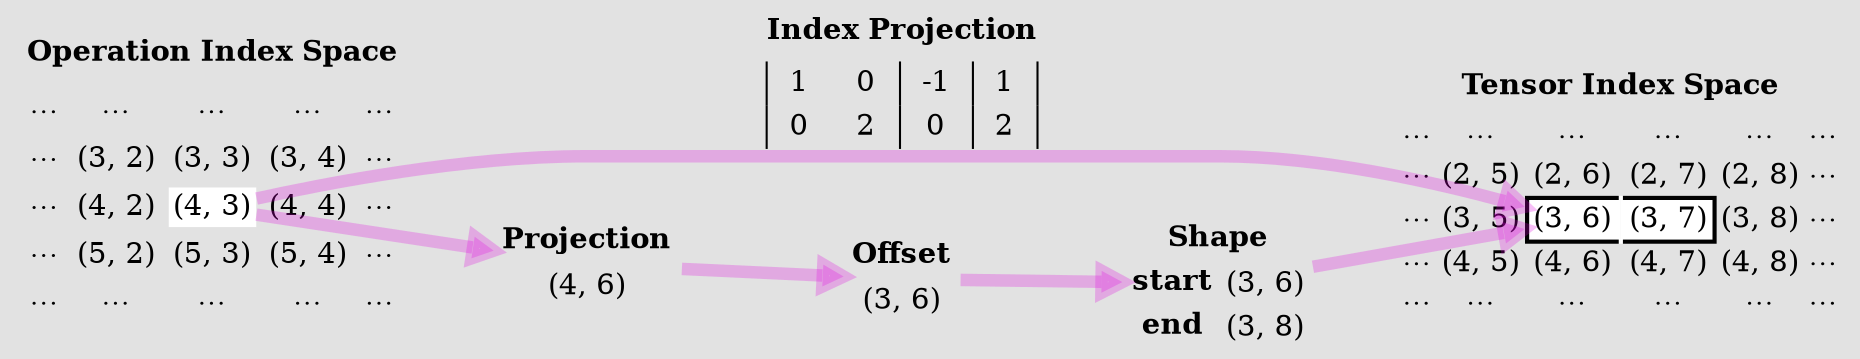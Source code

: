 digraph G {
  rankdir=LR;
  newrank=true;
  bgcolor="#E2E2E2";
  Index [
    shape="plain";
    label=<
      <table border="0" cellborder="0">
        <tr>
          <td><b>Operation Index Space</b></td>
        </tr>
        <tr>
          <td>
            <table border="0" cellborder="0" cellspacing="4">
              <tr>
                <td>⋯</td>
                <td>⋯</td>
                <td>⋯</td>
                <td>⋯</td>
                <td>⋯</td>
              </tr>
              <tr>
                <td>⋯</td>
                <td>(3, 2)</td>
                <td>(3, 3)</td>
                <td>(3, 4)</td>
                <td>⋯</td>
              </tr>
              <tr>
                <td>⋯</td>
                <td>(4, 2)</td>
                <td port="from" bgcolor="white">(4, 3)</td>
                <td>(4, 4)</td>
                <td>⋯</td>
              </tr>
              <tr>
                <td>⋯</td>
                <td>(5, 2)</td>
                <td>(5, 3)</td>
                <td>(5, 4)</td>
                <td>⋯</td>
              </tr>
              <tr>
                <td>⋯</td>
                <td>⋯</td>
                <td>⋯</td>
                <td>⋯</td>
                <td>⋯</td>
              </tr>
            </table>
          </td>
        </tr>
      </table>
    >;
  ];
  Tensor [
    shape="plain";
    label=<
      <table border="0" cellborder="0">
        <tr>
          <td><b>Tensor Index Space</b></td>
        </tr>
        <tr>
          <td>
            <table border="0" cellborder="0" cellspacing="0" cellpadding="2">
              <tr>
                <td>⋯</td>
                <td>⋯</td>
                <td>⋯</td>
                <td>⋯</td>
                <td>⋯</td>
                <td>⋯</td>
              </tr>
              <tr>
                <td>⋯</td>
                <td>(2, 5)</td>
                <td>(2, 6)</td>
                <td>(2, 7)</td>
                <td>(2, 8)</td>
                <td>⋯</td>
              </tr>
              <tr>
                <td>⋯</td>
                <td>(3, 5)</td>
                <td port="to" border="2" sides="LTB" bgcolor="white">(3, 6)</td>
                <td border="2" sides="TBR" bgcolor="white">(3, 7)</td>
                <td>(3, 8)</td>
                <td>⋯</td>
              </tr>
              <tr>
                <td>⋯</td>
                <td>(4, 5)</td>
                <td>(4, 6)</td>
                <td>(4, 7)</td>
                <td>(4, 8)</td>
                <td>⋯</td>
              </tr>
              <tr>
                <td>⋯</td>
                <td>⋯</td>
                <td>⋯</td>
                <td>⋯</td>
                <td>⋯</td>
                <td>⋯</td>
              </tr>
            </table>
          </td>
        </tr>
      </table>
    >;
  ];
  P [
    shape="plain";
    label=<
      <table border="0">
        <tr>
          <td><b>Projection</b></td>
        </tr>
        <tr>
          <td>(4, 6)</td>
        </tr>
      </table>
    >;
  ];
  O [
    shape="plain";
    label=<
      <table border="0">
        <tr>
          <td><b>Offset</b></td>
        </tr>
        <tr>
          <td>(3, 6)</td>
        </tr>
      </table>
    >;
  ];
  S [
    shape="plain";
    label=<
      <table border="0">
        <tr>
          <td colspan="2"><b>Shape</b></td>
        </tr>
        <tr>
          <td><b>start</b></td>
          <td>(3, 6)</td>
        </tr>
        <tr>
          <td><b>end</b></td>
          <td>(3, 8)</td>
        </tr>
      </table>
    >;
  ];
  subgraph links {
    Edge [
      penwidth=6;
      color="#E000E040";
    ];
    Index:from -> Tensor:to [
      label=<
        <table border="0">
          <tr>
            <td><b>Index Projection</b></td>
          </tr>
          <tr>
            <td>
              <table color="black" cellborder="1" border="0" cellspacing="0">
                <tr>
                  <td sides="L">1</td>
                  <td sides="R">0</td>
                  <td sides="R">-1</td>
                  <td sides="R">1</td>
                </tr>
                <tr>
                  <td sides="L">0</td>
                  <td sides="R">2</td>
                  <td sides="R">0</td>
                  <td sides="R">2</td>
                </tr>
              </table>
            </td>
          </tr>
        </table>
      >;
    ];
    Index:from -> P;
    P -> O;
    O -> S;
    S -> Tensor:to;
  }
}
